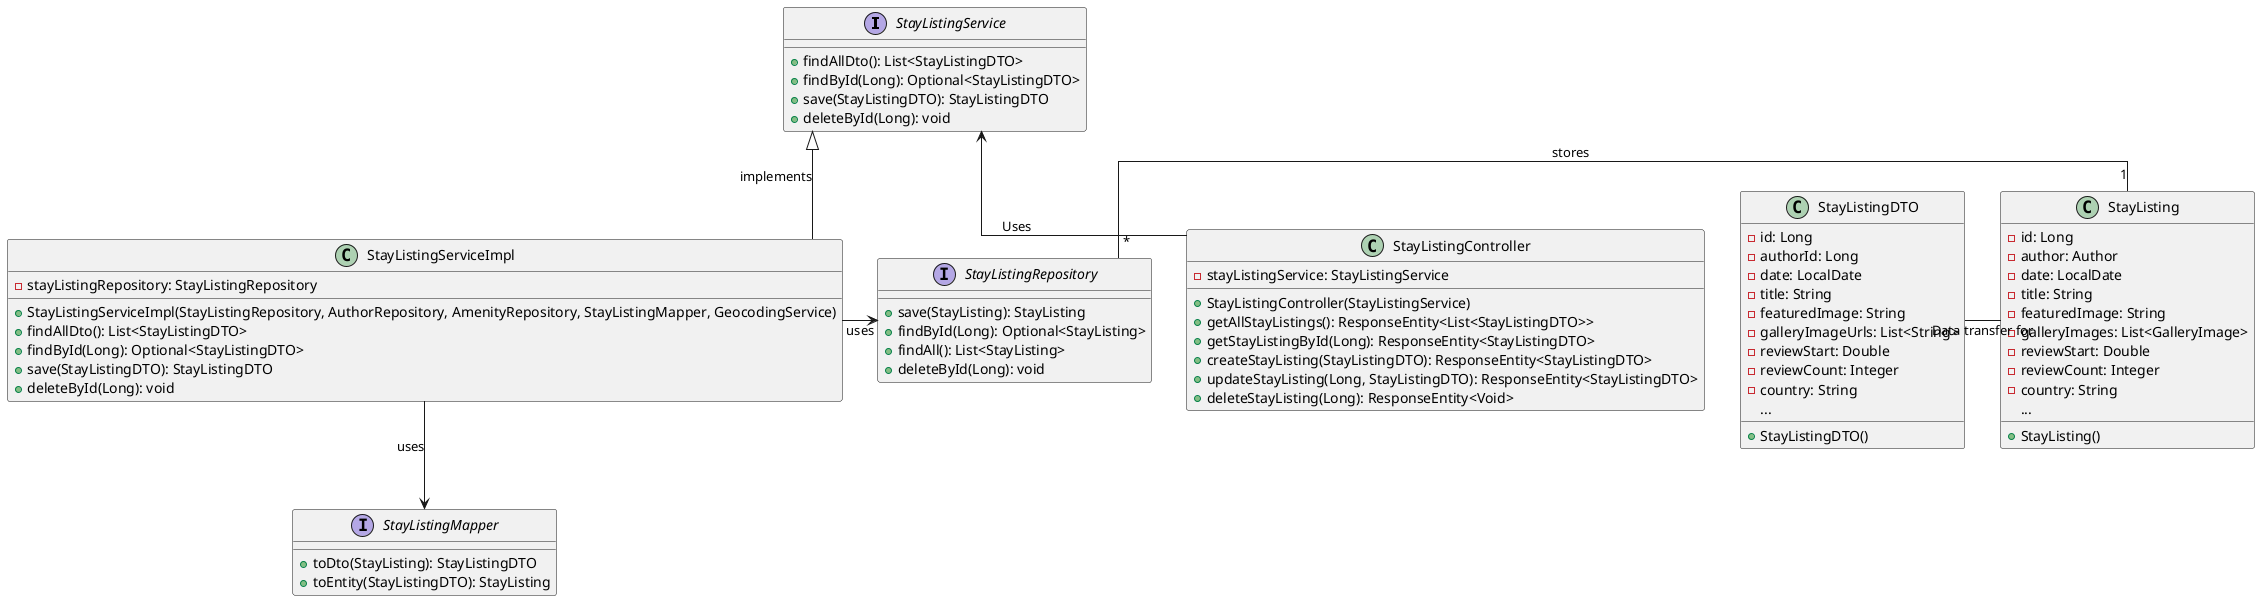 @startuml

top to bottom direction
skinparam linetype ortho

interface StayListingService {
    +findAllDto(): List<StayListingDTO>
    +findById(Long): Optional<StayListingDTO>
    +save(StayListingDTO): StayListingDTO
    +deleteById(Long): void
}

class StayListingServiceImpl {
    -stayListingRepository: StayListingRepository
    +StayListingServiceImpl(StayListingRepository, AuthorRepository, AmenityRepository, StayListingMapper, GeocodingService)
    +findAllDto(): List<StayListingDTO>
    +findById(Long): Optional<StayListingDTO>
    +save(StayListingDTO): StayListingDTO
    +deleteById(Long): void
}

interface StayListingRepository {
    +save(StayListing): StayListing
    +findById(Long): Optional<StayListing>
    +findAll(): List<StayListing>
    +deleteById(Long): void
}

class StayListing {
    -id: Long
    -author: Author
    -date: LocalDate
    -title: String
    -featuredImage: String
    -galleryImages: List<GalleryImage>
    -reviewStart: Double
    -reviewCount: Integer
    -country: String
    ...
    +StayListing()
}

interface StayListingMapper {
    +toDto(StayListing): StayListingDTO
    +toEntity(StayListingDTO): StayListing
}

class StayListingDTO {
    -id: Long
    -authorId: Long
    -date: LocalDate
    -title: String
    -featuredImage: String
    -galleryImageUrls: List<String>
    -reviewStart: Double
    -reviewCount: Integer
    -country: String
    ...
    +StayListingDTO()
}

class StayListingController {
    -stayListingService: StayListingService
    +StayListingController(StayListingService)
    +getAllStayListings(): ResponseEntity<List<StayListingDTO>>
    +getStayListingById(Long): ResponseEntity<StayListingDTO>
    +createStayListing(StayListingDTO): ResponseEntity<StayListingDTO>
    +updateStayListing(Long, StayListingDTO): ResponseEntity<StayListingDTO>
    +deleteStayListing(Long): ResponseEntity<Void>
}

StayListingServiceImpl -up-|> StayListingService : implements
StayListingServiceImpl -right-> StayListingRepository : uses
StayListing "1" -left- "*" StayListingRepository : stores
StayListingServiceImpl -down-> StayListingMapper : uses
StayListingDTO -right- StayListing : Data transfer for
StayListingController -up-> StayListingService : Uses

@enduml
